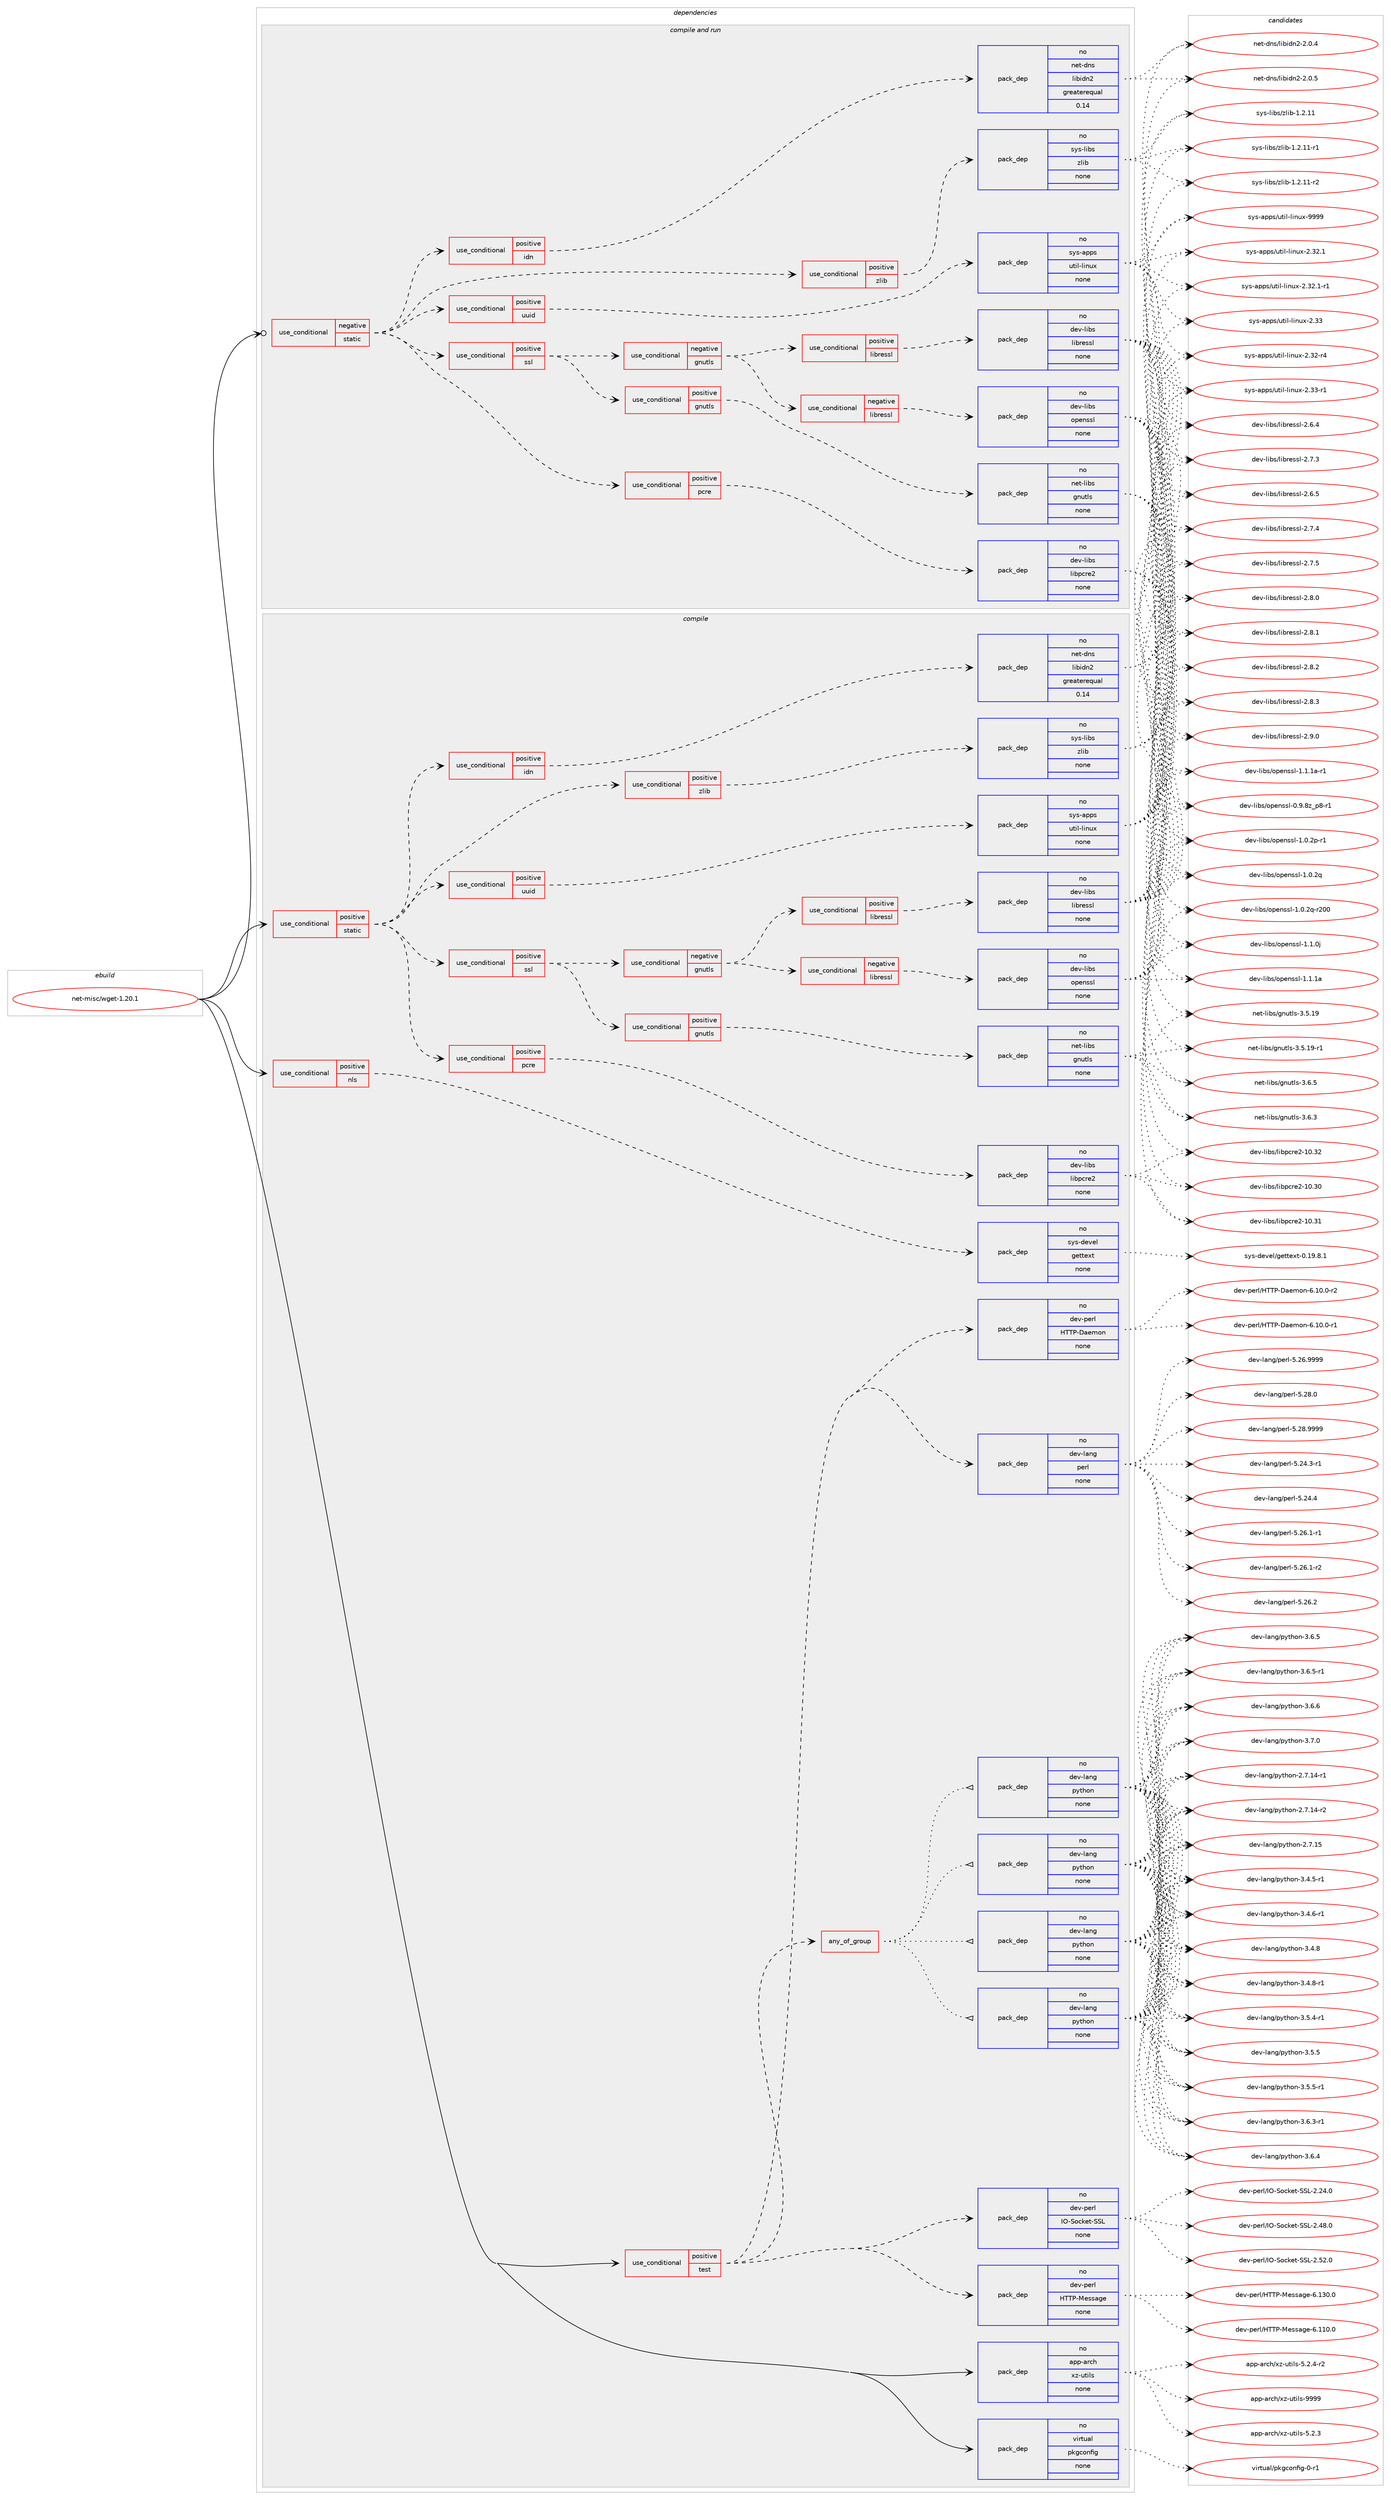 digraph prolog {

# *************
# Graph options
# *************

newrank=true;
concentrate=true;
compound=true;
graph [rankdir=LR,fontname=Helvetica,fontsize=10,ranksep=1.5];#, ranksep=2.5, nodesep=0.2];
edge  [arrowhead=vee];
node  [fontname=Helvetica,fontsize=10];

# **********
# The ebuild
# **********

subgraph cluster_leftcol {
color=gray;
rank=same;
label=<<i>ebuild</i>>;
id [label="net-misc/wget-1.20.1", color=red, width=4, href="../net-misc/wget-1.20.1.svg"];
}

# ****************
# The dependencies
# ****************

subgraph cluster_midcol {
color=gray;
label=<<i>dependencies</i>>;
subgraph cluster_compile {
fillcolor="#eeeeee";
style=filled;
label=<<i>compile</i>>;
subgraph cond1044 {
dependency5247 [label=<<TABLE BORDER="0" CELLBORDER="1" CELLSPACING="0" CELLPADDING="4"><TR><TD ROWSPAN="3" CELLPADDING="10">use_conditional</TD></TR><TR><TD>positive</TD></TR><TR><TD>nls</TD></TR></TABLE>>, shape=none, color=red];
subgraph pack4068 {
dependency5248 [label=<<TABLE BORDER="0" CELLBORDER="1" CELLSPACING="0" CELLPADDING="4" WIDTH="220"><TR><TD ROWSPAN="6" CELLPADDING="30">pack_dep</TD></TR><TR><TD WIDTH="110">no</TD></TR><TR><TD>sys-devel</TD></TR><TR><TD>gettext</TD></TR><TR><TD>none</TD></TR><TR><TD></TD></TR></TABLE>>, shape=none, color=blue];
}
dependency5247:e -> dependency5248:w [weight=20,style="dashed",arrowhead="vee"];
}
id:e -> dependency5247:w [weight=20,style="solid",arrowhead="vee"];
subgraph cond1045 {
dependency5249 [label=<<TABLE BORDER="0" CELLBORDER="1" CELLSPACING="0" CELLPADDING="4"><TR><TD ROWSPAN="3" CELLPADDING="10">use_conditional</TD></TR><TR><TD>positive</TD></TR><TR><TD>static</TD></TR></TABLE>>, shape=none, color=red];
subgraph cond1046 {
dependency5250 [label=<<TABLE BORDER="0" CELLBORDER="1" CELLSPACING="0" CELLPADDING="4"><TR><TD ROWSPAN="3" CELLPADDING="10">use_conditional</TD></TR><TR><TD>positive</TD></TR><TR><TD>idn</TD></TR></TABLE>>, shape=none, color=red];
subgraph pack4069 {
dependency5251 [label=<<TABLE BORDER="0" CELLBORDER="1" CELLSPACING="0" CELLPADDING="4" WIDTH="220"><TR><TD ROWSPAN="6" CELLPADDING="30">pack_dep</TD></TR><TR><TD WIDTH="110">no</TD></TR><TR><TD>net-dns</TD></TR><TR><TD>libidn2</TD></TR><TR><TD>greaterequal</TD></TR><TR><TD>0.14</TD></TR></TABLE>>, shape=none, color=blue];
}
dependency5250:e -> dependency5251:w [weight=20,style="dashed",arrowhead="vee"];
}
dependency5249:e -> dependency5250:w [weight=20,style="dashed",arrowhead="vee"];
subgraph cond1047 {
dependency5252 [label=<<TABLE BORDER="0" CELLBORDER="1" CELLSPACING="0" CELLPADDING="4"><TR><TD ROWSPAN="3" CELLPADDING="10">use_conditional</TD></TR><TR><TD>positive</TD></TR><TR><TD>pcre</TD></TR></TABLE>>, shape=none, color=red];
subgraph pack4070 {
dependency5253 [label=<<TABLE BORDER="0" CELLBORDER="1" CELLSPACING="0" CELLPADDING="4" WIDTH="220"><TR><TD ROWSPAN="6" CELLPADDING="30">pack_dep</TD></TR><TR><TD WIDTH="110">no</TD></TR><TR><TD>dev-libs</TD></TR><TR><TD>libpcre2</TD></TR><TR><TD>none</TD></TR><TR><TD></TD></TR></TABLE>>, shape=none, color=blue];
}
dependency5252:e -> dependency5253:w [weight=20,style="dashed",arrowhead="vee"];
}
dependency5249:e -> dependency5252:w [weight=20,style="dashed",arrowhead="vee"];
subgraph cond1048 {
dependency5254 [label=<<TABLE BORDER="0" CELLBORDER="1" CELLSPACING="0" CELLPADDING="4"><TR><TD ROWSPAN="3" CELLPADDING="10">use_conditional</TD></TR><TR><TD>positive</TD></TR><TR><TD>ssl</TD></TR></TABLE>>, shape=none, color=red];
subgraph cond1049 {
dependency5255 [label=<<TABLE BORDER="0" CELLBORDER="1" CELLSPACING="0" CELLPADDING="4"><TR><TD ROWSPAN="3" CELLPADDING="10">use_conditional</TD></TR><TR><TD>positive</TD></TR><TR><TD>gnutls</TD></TR></TABLE>>, shape=none, color=red];
subgraph pack4071 {
dependency5256 [label=<<TABLE BORDER="0" CELLBORDER="1" CELLSPACING="0" CELLPADDING="4" WIDTH="220"><TR><TD ROWSPAN="6" CELLPADDING="30">pack_dep</TD></TR><TR><TD WIDTH="110">no</TD></TR><TR><TD>net-libs</TD></TR><TR><TD>gnutls</TD></TR><TR><TD>none</TD></TR><TR><TD></TD></TR></TABLE>>, shape=none, color=blue];
}
dependency5255:e -> dependency5256:w [weight=20,style="dashed",arrowhead="vee"];
}
dependency5254:e -> dependency5255:w [weight=20,style="dashed",arrowhead="vee"];
subgraph cond1050 {
dependency5257 [label=<<TABLE BORDER="0" CELLBORDER="1" CELLSPACING="0" CELLPADDING="4"><TR><TD ROWSPAN="3" CELLPADDING="10">use_conditional</TD></TR><TR><TD>negative</TD></TR><TR><TD>gnutls</TD></TR></TABLE>>, shape=none, color=red];
subgraph cond1051 {
dependency5258 [label=<<TABLE BORDER="0" CELLBORDER="1" CELLSPACING="0" CELLPADDING="4"><TR><TD ROWSPAN="3" CELLPADDING="10">use_conditional</TD></TR><TR><TD>negative</TD></TR><TR><TD>libressl</TD></TR></TABLE>>, shape=none, color=red];
subgraph pack4072 {
dependency5259 [label=<<TABLE BORDER="0" CELLBORDER="1" CELLSPACING="0" CELLPADDING="4" WIDTH="220"><TR><TD ROWSPAN="6" CELLPADDING="30">pack_dep</TD></TR><TR><TD WIDTH="110">no</TD></TR><TR><TD>dev-libs</TD></TR><TR><TD>openssl</TD></TR><TR><TD>none</TD></TR><TR><TD></TD></TR></TABLE>>, shape=none, color=blue];
}
dependency5258:e -> dependency5259:w [weight=20,style="dashed",arrowhead="vee"];
}
dependency5257:e -> dependency5258:w [weight=20,style="dashed",arrowhead="vee"];
subgraph cond1052 {
dependency5260 [label=<<TABLE BORDER="0" CELLBORDER="1" CELLSPACING="0" CELLPADDING="4"><TR><TD ROWSPAN="3" CELLPADDING="10">use_conditional</TD></TR><TR><TD>positive</TD></TR><TR><TD>libressl</TD></TR></TABLE>>, shape=none, color=red];
subgraph pack4073 {
dependency5261 [label=<<TABLE BORDER="0" CELLBORDER="1" CELLSPACING="0" CELLPADDING="4" WIDTH="220"><TR><TD ROWSPAN="6" CELLPADDING="30">pack_dep</TD></TR><TR><TD WIDTH="110">no</TD></TR><TR><TD>dev-libs</TD></TR><TR><TD>libressl</TD></TR><TR><TD>none</TD></TR><TR><TD></TD></TR></TABLE>>, shape=none, color=blue];
}
dependency5260:e -> dependency5261:w [weight=20,style="dashed",arrowhead="vee"];
}
dependency5257:e -> dependency5260:w [weight=20,style="dashed",arrowhead="vee"];
}
dependency5254:e -> dependency5257:w [weight=20,style="dashed",arrowhead="vee"];
}
dependency5249:e -> dependency5254:w [weight=20,style="dashed",arrowhead="vee"];
subgraph cond1053 {
dependency5262 [label=<<TABLE BORDER="0" CELLBORDER="1" CELLSPACING="0" CELLPADDING="4"><TR><TD ROWSPAN="3" CELLPADDING="10">use_conditional</TD></TR><TR><TD>positive</TD></TR><TR><TD>uuid</TD></TR></TABLE>>, shape=none, color=red];
subgraph pack4074 {
dependency5263 [label=<<TABLE BORDER="0" CELLBORDER="1" CELLSPACING="0" CELLPADDING="4" WIDTH="220"><TR><TD ROWSPAN="6" CELLPADDING="30">pack_dep</TD></TR><TR><TD WIDTH="110">no</TD></TR><TR><TD>sys-apps</TD></TR><TR><TD>util-linux</TD></TR><TR><TD>none</TD></TR><TR><TD></TD></TR></TABLE>>, shape=none, color=blue];
}
dependency5262:e -> dependency5263:w [weight=20,style="dashed",arrowhead="vee"];
}
dependency5249:e -> dependency5262:w [weight=20,style="dashed",arrowhead="vee"];
subgraph cond1054 {
dependency5264 [label=<<TABLE BORDER="0" CELLBORDER="1" CELLSPACING="0" CELLPADDING="4"><TR><TD ROWSPAN="3" CELLPADDING="10">use_conditional</TD></TR><TR><TD>positive</TD></TR><TR><TD>zlib</TD></TR></TABLE>>, shape=none, color=red];
subgraph pack4075 {
dependency5265 [label=<<TABLE BORDER="0" CELLBORDER="1" CELLSPACING="0" CELLPADDING="4" WIDTH="220"><TR><TD ROWSPAN="6" CELLPADDING="30">pack_dep</TD></TR><TR><TD WIDTH="110">no</TD></TR><TR><TD>sys-libs</TD></TR><TR><TD>zlib</TD></TR><TR><TD>none</TD></TR><TR><TD></TD></TR></TABLE>>, shape=none, color=blue];
}
dependency5264:e -> dependency5265:w [weight=20,style="dashed",arrowhead="vee"];
}
dependency5249:e -> dependency5264:w [weight=20,style="dashed",arrowhead="vee"];
}
id:e -> dependency5249:w [weight=20,style="solid",arrowhead="vee"];
subgraph cond1055 {
dependency5266 [label=<<TABLE BORDER="0" CELLBORDER="1" CELLSPACING="0" CELLPADDING="4"><TR><TD ROWSPAN="3" CELLPADDING="10">use_conditional</TD></TR><TR><TD>positive</TD></TR><TR><TD>test</TD></TR></TABLE>>, shape=none, color=red];
subgraph any131 {
dependency5267 [label=<<TABLE BORDER="0" CELLBORDER="1" CELLSPACING="0" CELLPADDING="4"><TR><TD CELLPADDING="10">any_of_group</TD></TR></TABLE>>, shape=none, color=red];subgraph pack4076 {
dependency5268 [label=<<TABLE BORDER="0" CELLBORDER="1" CELLSPACING="0" CELLPADDING="4" WIDTH="220"><TR><TD ROWSPAN="6" CELLPADDING="30">pack_dep</TD></TR><TR><TD WIDTH="110">no</TD></TR><TR><TD>dev-lang</TD></TR><TR><TD>python</TD></TR><TR><TD>none</TD></TR><TR><TD></TD></TR></TABLE>>, shape=none, color=blue];
}
dependency5267:e -> dependency5268:w [weight=20,style="dotted",arrowhead="oinv"];
subgraph pack4077 {
dependency5269 [label=<<TABLE BORDER="0" CELLBORDER="1" CELLSPACING="0" CELLPADDING="4" WIDTH="220"><TR><TD ROWSPAN="6" CELLPADDING="30">pack_dep</TD></TR><TR><TD WIDTH="110">no</TD></TR><TR><TD>dev-lang</TD></TR><TR><TD>python</TD></TR><TR><TD>none</TD></TR><TR><TD></TD></TR></TABLE>>, shape=none, color=blue];
}
dependency5267:e -> dependency5269:w [weight=20,style="dotted",arrowhead="oinv"];
subgraph pack4078 {
dependency5270 [label=<<TABLE BORDER="0" CELLBORDER="1" CELLSPACING="0" CELLPADDING="4" WIDTH="220"><TR><TD ROWSPAN="6" CELLPADDING="30">pack_dep</TD></TR><TR><TD WIDTH="110">no</TD></TR><TR><TD>dev-lang</TD></TR><TR><TD>python</TD></TR><TR><TD>none</TD></TR><TR><TD></TD></TR></TABLE>>, shape=none, color=blue];
}
dependency5267:e -> dependency5270:w [weight=20,style="dotted",arrowhead="oinv"];
subgraph pack4079 {
dependency5271 [label=<<TABLE BORDER="0" CELLBORDER="1" CELLSPACING="0" CELLPADDING="4" WIDTH="220"><TR><TD ROWSPAN="6" CELLPADDING="30">pack_dep</TD></TR><TR><TD WIDTH="110">no</TD></TR><TR><TD>dev-lang</TD></TR><TR><TD>python</TD></TR><TR><TD>none</TD></TR><TR><TD></TD></TR></TABLE>>, shape=none, color=blue];
}
dependency5267:e -> dependency5271:w [weight=20,style="dotted",arrowhead="oinv"];
}
dependency5266:e -> dependency5267:w [weight=20,style="dashed",arrowhead="vee"];
subgraph pack4080 {
dependency5272 [label=<<TABLE BORDER="0" CELLBORDER="1" CELLSPACING="0" CELLPADDING="4" WIDTH="220"><TR><TD ROWSPAN="6" CELLPADDING="30">pack_dep</TD></TR><TR><TD WIDTH="110">no</TD></TR><TR><TD>dev-lang</TD></TR><TR><TD>perl</TD></TR><TR><TD>none</TD></TR><TR><TD></TD></TR></TABLE>>, shape=none, color=blue];
}
dependency5266:e -> dependency5272:w [weight=20,style="dashed",arrowhead="vee"];
subgraph pack4081 {
dependency5273 [label=<<TABLE BORDER="0" CELLBORDER="1" CELLSPACING="0" CELLPADDING="4" WIDTH="220"><TR><TD ROWSPAN="6" CELLPADDING="30">pack_dep</TD></TR><TR><TD WIDTH="110">no</TD></TR><TR><TD>dev-perl</TD></TR><TR><TD>HTTP-Daemon</TD></TR><TR><TD>none</TD></TR><TR><TD></TD></TR></TABLE>>, shape=none, color=blue];
}
dependency5266:e -> dependency5273:w [weight=20,style="dashed",arrowhead="vee"];
subgraph pack4082 {
dependency5274 [label=<<TABLE BORDER="0" CELLBORDER="1" CELLSPACING="0" CELLPADDING="4" WIDTH="220"><TR><TD ROWSPAN="6" CELLPADDING="30">pack_dep</TD></TR><TR><TD WIDTH="110">no</TD></TR><TR><TD>dev-perl</TD></TR><TR><TD>HTTP-Message</TD></TR><TR><TD>none</TD></TR><TR><TD></TD></TR></TABLE>>, shape=none, color=blue];
}
dependency5266:e -> dependency5274:w [weight=20,style="dashed",arrowhead="vee"];
subgraph pack4083 {
dependency5275 [label=<<TABLE BORDER="0" CELLBORDER="1" CELLSPACING="0" CELLPADDING="4" WIDTH="220"><TR><TD ROWSPAN="6" CELLPADDING="30">pack_dep</TD></TR><TR><TD WIDTH="110">no</TD></TR><TR><TD>dev-perl</TD></TR><TR><TD>IO-Socket-SSL</TD></TR><TR><TD>none</TD></TR><TR><TD></TD></TR></TABLE>>, shape=none, color=blue];
}
dependency5266:e -> dependency5275:w [weight=20,style="dashed",arrowhead="vee"];
}
id:e -> dependency5266:w [weight=20,style="solid",arrowhead="vee"];
subgraph pack4084 {
dependency5276 [label=<<TABLE BORDER="0" CELLBORDER="1" CELLSPACING="0" CELLPADDING="4" WIDTH="220"><TR><TD ROWSPAN="6" CELLPADDING="30">pack_dep</TD></TR><TR><TD WIDTH="110">no</TD></TR><TR><TD>app-arch</TD></TR><TR><TD>xz-utils</TD></TR><TR><TD>none</TD></TR><TR><TD></TD></TR></TABLE>>, shape=none, color=blue];
}
id:e -> dependency5276:w [weight=20,style="solid",arrowhead="vee"];
subgraph pack4085 {
dependency5277 [label=<<TABLE BORDER="0" CELLBORDER="1" CELLSPACING="0" CELLPADDING="4" WIDTH="220"><TR><TD ROWSPAN="6" CELLPADDING="30">pack_dep</TD></TR><TR><TD WIDTH="110">no</TD></TR><TR><TD>virtual</TD></TR><TR><TD>pkgconfig</TD></TR><TR><TD>none</TD></TR><TR><TD></TD></TR></TABLE>>, shape=none, color=blue];
}
id:e -> dependency5277:w [weight=20,style="solid",arrowhead="vee"];
}
subgraph cluster_compileandrun {
fillcolor="#eeeeee";
style=filled;
label=<<i>compile and run</i>>;
subgraph cond1056 {
dependency5278 [label=<<TABLE BORDER="0" CELLBORDER="1" CELLSPACING="0" CELLPADDING="4"><TR><TD ROWSPAN="3" CELLPADDING="10">use_conditional</TD></TR><TR><TD>negative</TD></TR><TR><TD>static</TD></TR></TABLE>>, shape=none, color=red];
subgraph cond1057 {
dependency5279 [label=<<TABLE BORDER="0" CELLBORDER="1" CELLSPACING="0" CELLPADDING="4"><TR><TD ROWSPAN="3" CELLPADDING="10">use_conditional</TD></TR><TR><TD>positive</TD></TR><TR><TD>idn</TD></TR></TABLE>>, shape=none, color=red];
subgraph pack4086 {
dependency5280 [label=<<TABLE BORDER="0" CELLBORDER="1" CELLSPACING="0" CELLPADDING="4" WIDTH="220"><TR><TD ROWSPAN="6" CELLPADDING="30">pack_dep</TD></TR><TR><TD WIDTH="110">no</TD></TR><TR><TD>net-dns</TD></TR><TR><TD>libidn2</TD></TR><TR><TD>greaterequal</TD></TR><TR><TD>0.14</TD></TR></TABLE>>, shape=none, color=blue];
}
dependency5279:e -> dependency5280:w [weight=20,style="dashed",arrowhead="vee"];
}
dependency5278:e -> dependency5279:w [weight=20,style="dashed",arrowhead="vee"];
subgraph cond1058 {
dependency5281 [label=<<TABLE BORDER="0" CELLBORDER="1" CELLSPACING="0" CELLPADDING="4"><TR><TD ROWSPAN="3" CELLPADDING="10">use_conditional</TD></TR><TR><TD>positive</TD></TR><TR><TD>pcre</TD></TR></TABLE>>, shape=none, color=red];
subgraph pack4087 {
dependency5282 [label=<<TABLE BORDER="0" CELLBORDER="1" CELLSPACING="0" CELLPADDING="4" WIDTH="220"><TR><TD ROWSPAN="6" CELLPADDING="30">pack_dep</TD></TR><TR><TD WIDTH="110">no</TD></TR><TR><TD>dev-libs</TD></TR><TR><TD>libpcre2</TD></TR><TR><TD>none</TD></TR><TR><TD></TD></TR></TABLE>>, shape=none, color=blue];
}
dependency5281:e -> dependency5282:w [weight=20,style="dashed",arrowhead="vee"];
}
dependency5278:e -> dependency5281:w [weight=20,style="dashed",arrowhead="vee"];
subgraph cond1059 {
dependency5283 [label=<<TABLE BORDER="0" CELLBORDER="1" CELLSPACING="0" CELLPADDING="4"><TR><TD ROWSPAN="3" CELLPADDING="10">use_conditional</TD></TR><TR><TD>positive</TD></TR><TR><TD>ssl</TD></TR></TABLE>>, shape=none, color=red];
subgraph cond1060 {
dependency5284 [label=<<TABLE BORDER="0" CELLBORDER="1" CELLSPACING="0" CELLPADDING="4"><TR><TD ROWSPAN="3" CELLPADDING="10">use_conditional</TD></TR><TR><TD>positive</TD></TR><TR><TD>gnutls</TD></TR></TABLE>>, shape=none, color=red];
subgraph pack4088 {
dependency5285 [label=<<TABLE BORDER="0" CELLBORDER="1" CELLSPACING="0" CELLPADDING="4" WIDTH="220"><TR><TD ROWSPAN="6" CELLPADDING="30">pack_dep</TD></TR><TR><TD WIDTH="110">no</TD></TR><TR><TD>net-libs</TD></TR><TR><TD>gnutls</TD></TR><TR><TD>none</TD></TR><TR><TD></TD></TR></TABLE>>, shape=none, color=blue];
}
dependency5284:e -> dependency5285:w [weight=20,style="dashed",arrowhead="vee"];
}
dependency5283:e -> dependency5284:w [weight=20,style="dashed",arrowhead="vee"];
subgraph cond1061 {
dependency5286 [label=<<TABLE BORDER="0" CELLBORDER="1" CELLSPACING="0" CELLPADDING="4"><TR><TD ROWSPAN="3" CELLPADDING="10">use_conditional</TD></TR><TR><TD>negative</TD></TR><TR><TD>gnutls</TD></TR></TABLE>>, shape=none, color=red];
subgraph cond1062 {
dependency5287 [label=<<TABLE BORDER="0" CELLBORDER="1" CELLSPACING="0" CELLPADDING="4"><TR><TD ROWSPAN="3" CELLPADDING="10">use_conditional</TD></TR><TR><TD>negative</TD></TR><TR><TD>libressl</TD></TR></TABLE>>, shape=none, color=red];
subgraph pack4089 {
dependency5288 [label=<<TABLE BORDER="0" CELLBORDER="1" CELLSPACING="0" CELLPADDING="4" WIDTH="220"><TR><TD ROWSPAN="6" CELLPADDING="30">pack_dep</TD></TR><TR><TD WIDTH="110">no</TD></TR><TR><TD>dev-libs</TD></TR><TR><TD>openssl</TD></TR><TR><TD>none</TD></TR><TR><TD></TD></TR></TABLE>>, shape=none, color=blue];
}
dependency5287:e -> dependency5288:w [weight=20,style="dashed",arrowhead="vee"];
}
dependency5286:e -> dependency5287:w [weight=20,style="dashed",arrowhead="vee"];
subgraph cond1063 {
dependency5289 [label=<<TABLE BORDER="0" CELLBORDER="1" CELLSPACING="0" CELLPADDING="4"><TR><TD ROWSPAN="3" CELLPADDING="10">use_conditional</TD></TR><TR><TD>positive</TD></TR><TR><TD>libressl</TD></TR></TABLE>>, shape=none, color=red];
subgraph pack4090 {
dependency5290 [label=<<TABLE BORDER="0" CELLBORDER="1" CELLSPACING="0" CELLPADDING="4" WIDTH="220"><TR><TD ROWSPAN="6" CELLPADDING="30">pack_dep</TD></TR><TR><TD WIDTH="110">no</TD></TR><TR><TD>dev-libs</TD></TR><TR><TD>libressl</TD></TR><TR><TD>none</TD></TR><TR><TD></TD></TR></TABLE>>, shape=none, color=blue];
}
dependency5289:e -> dependency5290:w [weight=20,style="dashed",arrowhead="vee"];
}
dependency5286:e -> dependency5289:w [weight=20,style="dashed",arrowhead="vee"];
}
dependency5283:e -> dependency5286:w [weight=20,style="dashed",arrowhead="vee"];
}
dependency5278:e -> dependency5283:w [weight=20,style="dashed",arrowhead="vee"];
subgraph cond1064 {
dependency5291 [label=<<TABLE BORDER="0" CELLBORDER="1" CELLSPACING="0" CELLPADDING="4"><TR><TD ROWSPAN="3" CELLPADDING="10">use_conditional</TD></TR><TR><TD>positive</TD></TR><TR><TD>uuid</TD></TR></TABLE>>, shape=none, color=red];
subgraph pack4091 {
dependency5292 [label=<<TABLE BORDER="0" CELLBORDER="1" CELLSPACING="0" CELLPADDING="4" WIDTH="220"><TR><TD ROWSPAN="6" CELLPADDING="30">pack_dep</TD></TR><TR><TD WIDTH="110">no</TD></TR><TR><TD>sys-apps</TD></TR><TR><TD>util-linux</TD></TR><TR><TD>none</TD></TR><TR><TD></TD></TR></TABLE>>, shape=none, color=blue];
}
dependency5291:e -> dependency5292:w [weight=20,style="dashed",arrowhead="vee"];
}
dependency5278:e -> dependency5291:w [weight=20,style="dashed",arrowhead="vee"];
subgraph cond1065 {
dependency5293 [label=<<TABLE BORDER="0" CELLBORDER="1" CELLSPACING="0" CELLPADDING="4"><TR><TD ROWSPAN="3" CELLPADDING="10">use_conditional</TD></TR><TR><TD>positive</TD></TR><TR><TD>zlib</TD></TR></TABLE>>, shape=none, color=red];
subgraph pack4092 {
dependency5294 [label=<<TABLE BORDER="0" CELLBORDER="1" CELLSPACING="0" CELLPADDING="4" WIDTH="220"><TR><TD ROWSPAN="6" CELLPADDING="30">pack_dep</TD></TR><TR><TD WIDTH="110">no</TD></TR><TR><TD>sys-libs</TD></TR><TR><TD>zlib</TD></TR><TR><TD>none</TD></TR><TR><TD></TD></TR></TABLE>>, shape=none, color=blue];
}
dependency5293:e -> dependency5294:w [weight=20,style="dashed",arrowhead="vee"];
}
dependency5278:e -> dependency5293:w [weight=20,style="dashed",arrowhead="vee"];
}
id:e -> dependency5278:w [weight=20,style="solid",arrowhead="odotvee"];
}
subgraph cluster_run {
fillcolor="#eeeeee";
style=filled;
label=<<i>run</i>>;
}
}

# **************
# The candidates
# **************

subgraph cluster_choices {
rank=same;
color=gray;
label=<<i>candidates</i>>;

subgraph choice4068 {
color=black;
nodesep=1;
choice1151211154510010111810110847103101116116101120116454846495746564649 [label="sys-devel/gettext-0.19.8.1", color=red, width=4,href="../sys-devel/gettext-0.19.8.1.svg"];
dependency5248:e -> choice1151211154510010111810110847103101116116101120116454846495746564649:w [style=dotted,weight="100"];
}
subgraph choice4069 {
color=black;
nodesep=1;
choice11010111645100110115471081059810510011050455046484652 [label="net-dns/libidn2-2.0.4", color=red, width=4,href="../net-dns/libidn2-2.0.4.svg"];
choice11010111645100110115471081059810510011050455046484653 [label="net-dns/libidn2-2.0.5", color=red, width=4,href="../net-dns/libidn2-2.0.5.svg"];
dependency5251:e -> choice11010111645100110115471081059810510011050455046484652:w [style=dotted,weight="100"];
dependency5251:e -> choice11010111645100110115471081059810510011050455046484653:w [style=dotted,weight="100"];
}
subgraph choice4070 {
color=black;
nodesep=1;
choice100101118451081059811547108105981129911410150454948465148 [label="dev-libs/libpcre2-10.30", color=red, width=4,href="../dev-libs/libpcre2-10.30.svg"];
choice100101118451081059811547108105981129911410150454948465149 [label="dev-libs/libpcre2-10.31", color=red, width=4,href="../dev-libs/libpcre2-10.31.svg"];
choice100101118451081059811547108105981129911410150454948465150 [label="dev-libs/libpcre2-10.32", color=red, width=4,href="../dev-libs/libpcre2-10.32.svg"];
dependency5253:e -> choice100101118451081059811547108105981129911410150454948465148:w [style=dotted,weight="100"];
dependency5253:e -> choice100101118451081059811547108105981129911410150454948465149:w [style=dotted,weight="100"];
dependency5253:e -> choice100101118451081059811547108105981129911410150454948465150:w [style=dotted,weight="100"];
}
subgraph choice4071 {
color=black;
nodesep=1;
choice110101116451081059811547103110117116108115455146544651 [label="net-libs/gnutls-3.6.3", color=red, width=4,href="../net-libs/gnutls-3.6.3.svg"];
choice11010111645108105981154710311011711610811545514653464957 [label="net-libs/gnutls-3.5.19", color=red, width=4,href="../net-libs/gnutls-3.5.19.svg"];
choice110101116451081059811547103110117116108115455146534649574511449 [label="net-libs/gnutls-3.5.19-r1", color=red, width=4,href="../net-libs/gnutls-3.5.19-r1.svg"];
choice110101116451081059811547103110117116108115455146544653 [label="net-libs/gnutls-3.6.5", color=red, width=4,href="../net-libs/gnutls-3.6.5.svg"];
dependency5256:e -> choice110101116451081059811547103110117116108115455146544651:w [style=dotted,weight="100"];
dependency5256:e -> choice11010111645108105981154710311011711610811545514653464957:w [style=dotted,weight="100"];
dependency5256:e -> choice110101116451081059811547103110117116108115455146534649574511449:w [style=dotted,weight="100"];
dependency5256:e -> choice110101116451081059811547103110117116108115455146544653:w [style=dotted,weight="100"];
}
subgraph choice4072 {
color=black;
nodesep=1;
choice10010111845108105981154711111210111011511510845484657465612295112564511449 [label="dev-libs/openssl-0.9.8z_p8-r1", color=red, width=4,href="../dev-libs/openssl-0.9.8z_p8-r1.svg"];
choice1001011184510810598115471111121011101151151084549464846501124511449 [label="dev-libs/openssl-1.0.2p-r1", color=red, width=4,href="../dev-libs/openssl-1.0.2p-r1.svg"];
choice100101118451081059811547111112101110115115108454946484650113 [label="dev-libs/openssl-1.0.2q", color=red, width=4,href="../dev-libs/openssl-1.0.2q.svg"];
choice10010111845108105981154711111210111011511510845494648465011345114504848 [label="dev-libs/openssl-1.0.2q-r200", color=red, width=4,href="../dev-libs/openssl-1.0.2q-r200.svg"];
choice100101118451081059811547111112101110115115108454946494648106 [label="dev-libs/openssl-1.1.0j", color=red, width=4,href="../dev-libs/openssl-1.1.0j.svg"];
choice10010111845108105981154711111210111011511510845494649464997 [label="dev-libs/openssl-1.1.1a", color=red, width=4,href="../dev-libs/openssl-1.1.1a.svg"];
choice100101118451081059811547111112101110115115108454946494649974511449 [label="dev-libs/openssl-1.1.1a-r1", color=red, width=4,href="../dev-libs/openssl-1.1.1a-r1.svg"];
dependency5259:e -> choice10010111845108105981154711111210111011511510845484657465612295112564511449:w [style=dotted,weight="100"];
dependency5259:e -> choice1001011184510810598115471111121011101151151084549464846501124511449:w [style=dotted,weight="100"];
dependency5259:e -> choice100101118451081059811547111112101110115115108454946484650113:w [style=dotted,weight="100"];
dependency5259:e -> choice10010111845108105981154711111210111011511510845494648465011345114504848:w [style=dotted,weight="100"];
dependency5259:e -> choice100101118451081059811547111112101110115115108454946494648106:w [style=dotted,weight="100"];
dependency5259:e -> choice10010111845108105981154711111210111011511510845494649464997:w [style=dotted,weight="100"];
dependency5259:e -> choice100101118451081059811547111112101110115115108454946494649974511449:w [style=dotted,weight="100"];
}
subgraph choice4073 {
color=black;
nodesep=1;
choice10010111845108105981154710810598114101115115108455046544652 [label="dev-libs/libressl-2.6.4", color=red, width=4,href="../dev-libs/libressl-2.6.4.svg"];
choice10010111845108105981154710810598114101115115108455046554651 [label="dev-libs/libressl-2.7.3", color=red, width=4,href="../dev-libs/libressl-2.7.3.svg"];
choice10010111845108105981154710810598114101115115108455046544653 [label="dev-libs/libressl-2.6.5", color=red, width=4,href="../dev-libs/libressl-2.6.5.svg"];
choice10010111845108105981154710810598114101115115108455046554652 [label="dev-libs/libressl-2.7.4", color=red, width=4,href="../dev-libs/libressl-2.7.4.svg"];
choice10010111845108105981154710810598114101115115108455046554653 [label="dev-libs/libressl-2.7.5", color=red, width=4,href="../dev-libs/libressl-2.7.5.svg"];
choice10010111845108105981154710810598114101115115108455046564648 [label="dev-libs/libressl-2.8.0", color=red, width=4,href="../dev-libs/libressl-2.8.0.svg"];
choice10010111845108105981154710810598114101115115108455046564649 [label="dev-libs/libressl-2.8.1", color=red, width=4,href="../dev-libs/libressl-2.8.1.svg"];
choice10010111845108105981154710810598114101115115108455046564650 [label="dev-libs/libressl-2.8.2", color=red, width=4,href="../dev-libs/libressl-2.8.2.svg"];
choice10010111845108105981154710810598114101115115108455046564651 [label="dev-libs/libressl-2.8.3", color=red, width=4,href="../dev-libs/libressl-2.8.3.svg"];
choice10010111845108105981154710810598114101115115108455046574648 [label="dev-libs/libressl-2.9.0", color=red, width=4,href="../dev-libs/libressl-2.9.0.svg"];
dependency5261:e -> choice10010111845108105981154710810598114101115115108455046544652:w [style=dotted,weight="100"];
dependency5261:e -> choice10010111845108105981154710810598114101115115108455046554651:w [style=dotted,weight="100"];
dependency5261:e -> choice10010111845108105981154710810598114101115115108455046544653:w [style=dotted,weight="100"];
dependency5261:e -> choice10010111845108105981154710810598114101115115108455046554652:w [style=dotted,weight="100"];
dependency5261:e -> choice10010111845108105981154710810598114101115115108455046554653:w [style=dotted,weight="100"];
dependency5261:e -> choice10010111845108105981154710810598114101115115108455046564648:w [style=dotted,weight="100"];
dependency5261:e -> choice10010111845108105981154710810598114101115115108455046564649:w [style=dotted,weight="100"];
dependency5261:e -> choice10010111845108105981154710810598114101115115108455046564650:w [style=dotted,weight="100"];
dependency5261:e -> choice10010111845108105981154710810598114101115115108455046564651:w [style=dotted,weight="100"];
dependency5261:e -> choice10010111845108105981154710810598114101115115108455046574648:w [style=dotted,weight="100"];
}
subgraph choice4074 {
color=black;
nodesep=1;
choice1151211154597112112115471171161051084510810511011712045504651504649 [label="sys-apps/util-linux-2.32.1", color=red, width=4,href="../sys-apps/util-linux-2.32.1.svg"];
choice11512111545971121121154711711610510845108105110117120455046515046494511449 [label="sys-apps/util-linux-2.32.1-r1", color=red, width=4,href="../sys-apps/util-linux-2.32.1-r1.svg"];
choice115121115459711211211547117116105108451081051101171204550465151 [label="sys-apps/util-linux-2.33", color=red, width=4,href="../sys-apps/util-linux-2.33.svg"];
choice1151211154597112112115471171161051084510810511011712045504651504511452 [label="sys-apps/util-linux-2.32-r4", color=red, width=4,href="../sys-apps/util-linux-2.32-r4.svg"];
choice1151211154597112112115471171161051084510810511011712045504651514511449 [label="sys-apps/util-linux-2.33-r1", color=red, width=4,href="../sys-apps/util-linux-2.33-r1.svg"];
choice115121115459711211211547117116105108451081051101171204557575757 [label="sys-apps/util-linux-9999", color=red, width=4,href="../sys-apps/util-linux-9999.svg"];
dependency5263:e -> choice1151211154597112112115471171161051084510810511011712045504651504649:w [style=dotted,weight="100"];
dependency5263:e -> choice11512111545971121121154711711610510845108105110117120455046515046494511449:w [style=dotted,weight="100"];
dependency5263:e -> choice115121115459711211211547117116105108451081051101171204550465151:w [style=dotted,weight="100"];
dependency5263:e -> choice1151211154597112112115471171161051084510810511011712045504651504511452:w [style=dotted,weight="100"];
dependency5263:e -> choice1151211154597112112115471171161051084510810511011712045504651514511449:w [style=dotted,weight="100"];
dependency5263:e -> choice115121115459711211211547117116105108451081051101171204557575757:w [style=dotted,weight="100"];
}
subgraph choice4075 {
color=black;
nodesep=1;
choice1151211154510810598115471221081059845494650464949 [label="sys-libs/zlib-1.2.11", color=red, width=4,href="../sys-libs/zlib-1.2.11.svg"];
choice11512111545108105981154712210810598454946504649494511449 [label="sys-libs/zlib-1.2.11-r1", color=red, width=4,href="../sys-libs/zlib-1.2.11-r1.svg"];
choice11512111545108105981154712210810598454946504649494511450 [label="sys-libs/zlib-1.2.11-r2", color=red, width=4,href="../sys-libs/zlib-1.2.11-r2.svg"];
dependency5265:e -> choice1151211154510810598115471221081059845494650464949:w [style=dotted,weight="100"];
dependency5265:e -> choice11512111545108105981154712210810598454946504649494511449:w [style=dotted,weight="100"];
dependency5265:e -> choice11512111545108105981154712210810598454946504649494511450:w [style=dotted,weight="100"];
}
subgraph choice4076 {
color=black;
nodesep=1;
choice100101118451089711010347112121116104111110455046554649524511449 [label="dev-lang/python-2.7.14-r1", color=red, width=4,href="../dev-lang/python-2.7.14-r1.svg"];
choice100101118451089711010347112121116104111110455046554649524511450 [label="dev-lang/python-2.7.14-r2", color=red, width=4,href="../dev-lang/python-2.7.14-r2.svg"];
choice10010111845108971101034711212111610411111045504655464953 [label="dev-lang/python-2.7.15", color=red, width=4,href="../dev-lang/python-2.7.15.svg"];
choice1001011184510897110103471121211161041111104551465246534511449 [label="dev-lang/python-3.4.5-r1", color=red, width=4,href="../dev-lang/python-3.4.5-r1.svg"];
choice1001011184510897110103471121211161041111104551465246544511449 [label="dev-lang/python-3.4.6-r1", color=red, width=4,href="../dev-lang/python-3.4.6-r1.svg"];
choice100101118451089711010347112121116104111110455146524656 [label="dev-lang/python-3.4.8", color=red, width=4,href="../dev-lang/python-3.4.8.svg"];
choice1001011184510897110103471121211161041111104551465246564511449 [label="dev-lang/python-3.4.8-r1", color=red, width=4,href="../dev-lang/python-3.4.8-r1.svg"];
choice1001011184510897110103471121211161041111104551465346524511449 [label="dev-lang/python-3.5.4-r1", color=red, width=4,href="../dev-lang/python-3.5.4-r1.svg"];
choice100101118451089711010347112121116104111110455146534653 [label="dev-lang/python-3.5.5", color=red, width=4,href="../dev-lang/python-3.5.5.svg"];
choice1001011184510897110103471121211161041111104551465346534511449 [label="dev-lang/python-3.5.5-r1", color=red, width=4,href="../dev-lang/python-3.5.5-r1.svg"];
choice1001011184510897110103471121211161041111104551465446514511449 [label="dev-lang/python-3.6.3-r1", color=red, width=4,href="../dev-lang/python-3.6.3-r1.svg"];
choice100101118451089711010347112121116104111110455146544652 [label="dev-lang/python-3.6.4", color=red, width=4,href="../dev-lang/python-3.6.4.svg"];
choice100101118451089711010347112121116104111110455146544653 [label="dev-lang/python-3.6.5", color=red, width=4,href="../dev-lang/python-3.6.5.svg"];
choice1001011184510897110103471121211161041111104551465446534511449 [label="dev-lang/python-3.6.5-r1", color=red, width=4,href="../dev-lang/python-3.6.5-r1.svg"];
choice100101118451089711010347112121116104111110455146544654 [label="dev-lang/python-3.6.6", color=red, width=4,href="../dev-lang/python-3.6.6.svg"];
choice100101118451089711010347112121116104111110455146554648 [label="dev-lang/python-3.7.0", color=red, width=4,href="../dev-lang/python-3.7.0.svg"];
dependency5268:e -> choice100101118451089711010347112121116104111110455046554649524511449:w [style=dotted,weight="100"];
dependency5268:e -> choice100101118451089711010347112121116104111110455046554649524511450:w [style=dotted,weight="100"];
dependency5268:e -> choice10010111845108971101034711212111610411111045504655464953:w [style=dotted,weight="100"];
dependency5268:e -> choice1001011184510897110103471121211161041111104551465246534511449:w [style=dotted,weight="100"];
dependency5268:e -> choice1001011184510897110103471121211161041111104551465246544511449:w [style=dotted,weight="100"];
dependency5268:e -> choice100101118451089711010347112121116104111110455146524656:w [style=dotted,weight="100"];
dependency5268:e -> choice1001011184510897110103471121211161041111104551465246564511449:w [style=dotted,weight="100"];
dependency5268:e -> choice1001011184510897110103471121211161041111104551465346524511449:w [style=dotted,weight="100"];
dependency5268:e -> choice100101118451089711010347112121116104111110455146534653:w [style=dotted,weight="100"];
dependency5268:e -> choice1001011184510897110103471121211161041111104551465346534511449:w [style=dotted,weight="100"];
dependency5268:e -> choice1001011184510897110103471121211161041111104551465446514511449:w [style=dotted,weight="100"];
dependency5268:e -> choice100101118451089711010347112121116104111110455146544652:w [style=dotted,weight="100"];
dependency5268:e -> choice100101118451089711010347112121116104111110455146544653:w [style=dotted,weight="100"];
dependency5268:e -> choice1001011184510897110103471121211161041111104551465446534511449:w [style=dotted,weight="100"];
dependency5268:e -> choice100101118451089711010347112121116104111110455146544654:w [style=dotted,weight="100"];
dependency5268:e -> choice100101118451089711010347112121116104111110455146554648:w [style=dotted,weight="100"];
}
subgraph choice4077 {
color=black;
nodesep=1;
choice100101118451089711010347112121116104111110455046554649524511449 [label="dev-lang/python-2.7.14-r1", color=red, width=4,href="../dev-lang/python-2.7.14-r1.svg"];
choice100101118451089711010347112121116104111110455046554649524511450 [label="dev-lang/python-2.7.14-r2", color=red, width=4,href="../dev-lang/python-2.7.14-r2.svg"];
choice10010111845108971101034711212111610411111045504655464953 [label="dev-lang/python-2.7.15", color=red, width=4,href="../dev-lang/python-2.7.15.svg"];
choice1001011184510897110103471121211161041111104551465246534511449 [label="dev-lang/python-3.4.5-r1", color=red, width=4,href="../dev-lang/python-3.4.5-r1.svg"];
choice1001011184510897110103471121211161041111104551465246544511449 [label="dev-lang/python-3.4.6-r1", color=red, width=4,href="../dev-lang/python-3.4.6-r1.svg"];
choice100101118451089711010347112121116104111110455146524656 [label="dev-lang/python-3.4.8", color=red, width=4,href="../dev-lang/python-3.4.8.svg"];
choice1001011184510897110103471121211161041111104551465246564511449 [label="dev-lang/python-3.4.8-r1", color=red, width=4,href="../dev-lang/python-3.4.8-r1.svg"];
choice1001011184510897110103471121211161041111104551465346524511449 [label="dev-lang/python-3.5.4-r1", color=red, width=4,href="../dev-lang/python-3.5.4-r1.svg"];
choice100101118451089711010347112121116104111110455146534653 [label="dev-lang/python-3.5.5", color=red, width=4,href="../dev-lang/python-3.5.5.svg"];
choice1001011184510897110103471121211161041111104551465346534511449 [label="dev-lang/python-3.5.5-r1", color=red, width=4,href="../dev-lang/python-3.5.5-r1.svg"];
choice1001011184510897110103471121211161041111104551465446514511449 [label="dev-lang/python-3.6.3-r1", color=red, width=4,href="../dev-lang/python-3.6.3-r1.svg"];
choice100101118451089711010347112121116104111110455146544652 [label="dev-lang/python-3.6.4", color=red, width=4,href="../dev-lang/python-3.6.4.svg"];
choice100101118451089711010347112121116104111110455146544653 [label="dev-lang/python-3.6.5", color=red, width=4,href="../dev-lang/python-3.6.5.svg"];
choice1001011184510897110103471121211161041111104551465446534511449 [label="dev-lang/python-3.6.5-r1", color=red, width=4,href="../dev-lang/python-3.6.5-r1.svg"];
choice100101118451089711010347112121116104111110455146544654 [label="dev-lang/python-3.6.6", color=red, width=4,href="../dev-lang/python-3.6.6.svg"];
choice100101118451089711010347112121116104111110455146554648 [label="dev-lang/python-3.7.0", color=red, width=4,href="../dev-lang/python-3.7.0.svg"];
dependency5269:e -> choice100101118451089711010347112121116104111110455046554649524511449:w [style=dotted,weight="100"];
dependency5269:e -> choice100101118451089711010347112121116104111110455046554649524511450:w [style=dotted,weight="100"];
dependency5269:e -> choice10010111845108971101034711212111610411111045504655464953:w [style=dotted,weight="100"];
dependency5269:e -> choice1001011184510897110103471121211161041111104551465246534511449:w [style=dotted,weight="100"];
dependency5269:e -> choice1001011184510897110103471121211161041111104551465246544511449:w [style=dotted,weight="100"];
dependency5269:e -> choice100101118451089711010347112121116104111110455146524656:w [style=dotted,weight="100"];
dependency5269:e -> choice1001011184510897110103471121211161041111104551465246564511449:w [style=dotted,weight="100"];
dependency5269:e -> choice1001011184510897110103471121211161041111104551465346524511449:w [style=dotted,weight="100"];
dependency5269:e -> choice100101118451089711010347112121116104111110455146534653:w [style=dotted,weight="100"];
dependency5269:e -> choice1001011184510897110103471121211161041111104551465346534511449:w [style=dotted,weight="100"];
dependency5269:e -> choice1001011184510897110103471121211161041111104551465446514511449:w [style=dotted,weight="100"];
dependency5269:e -> choice100101118451089711010347112121116104111110455146544652:w [style=dotted,weight="100"];
dependency5269:e -> choice100101118451089711010347112121116104111110455146544653:w [style=dotted,weight="100"];
dependency5269:e -> choice1001011184510897110103471121211161041111104551465446534511449:w [style=dotted,weight="100"];
dependency5269:e -> choice100101118451089711010347112121116104111110455146544654:w [style=dotted,weight="100"];
dependency5269:e -> choice100101118451089711010347112121116104111110455146554648:w [style=dotted,weight="100"];
}
subgraph choice4078 {
color=black;
nodesep=1;
choice100101118451089711010347112121116104111110455046554649524511449 [label="dev-lang/python-2.7.14-r1", color=red, width=4,href="../dev-lang/python-2.7.14-r1.svg"];
choice100101118451089711010347112121116104111110455046554649524511450 [label="dev-lang/python-2.7.14-r2", color=red, width=4,href="../dev-lang/python-2.7.14-r2.svg"];
choice10010111845108971101034711212111610411111045504655464953 [label="dev-lang/python-2.7.15", color=red, width=4,href="../dev-lang/python-2.7.15.svg"];
choice1001011184510897110103471121211161041111104551465246534511449 [label="dev-lang/python-3.4.5-r1", color=red, width=4,href="../dev-lang/python-3.4.5-r1.svg"];
choice1001011184510897110103471121211161041111104551465246544511449 [label="dev-lang/python-3.4.6-r1", color=red, width=4,href="../dev-lang/python-3.4.6-r1.svg"];
choice100101118451089711010347112121116104111110455146524656 [label="dev-lang/python-3.4.8", color=red, width=4,href="../dev-lang/python-3.4.8.svg"];
choice1001011184510897110103471121211161041111104551465246564511449 [label="dev-lang/python-3.4.8-r1", color=red, width=4,href="../dev-lang/python-3.4.8-r1.svg"];
choice1001011184510897110103471121211161041111104551465346524511449 [label="dev-lang/python-3.5.4-r1", color=red, width=4,href="../dev-lang/python-3.5.4-r1.svg"];
choice100101118451089711010347112121116104111110455146534653 [label="dev-lang/python-3.5.5", color=red, width=4,href="../dev-lang/python-3.5.5.svg"];
choice1001011184510897110103471121211161041111104551465346534511449 [label="dev-lang/python-3.5.5-r1", color=red, width=4,href="../dev-lang/python-3.5.5-r1.svg"];
choice1001011184510897110103471121211161041111104551465446514511449 [label="dev-lang/python-3.6.3-r1", color=red, width=4,href="../dev-lang/python-3.6.3-r1.svg"];
choice100101118451089711010347112121116104111110455146544652 [label="dev-lang/python-3.6.4", color=red, width=4,href="../dev-lang/python-3.6.4.svg"];
choice100101118451089711010347112121116104111110455146544653 [label="dev-lang/python-3.6.5", color=red, width=4,href="../dev-lang/python-3.6.5.svg"];
choice1001011184510897110103471121211161041111104551465446534511449 [label="dev-lang/python-3.6.5-r1", color=red, width=4,href="../dev-lang/python-3.6.5-r1.svg"];
choice100101118451089711010347112121116104111110455146544654 [label="dev-lang/python-3.6.6", color=red, width=4,href="../dev-lang/python-3.6.6.svg"];
choice100101118451089711010347112121116104111110455146554648 [label="dev-lang/python-3.7.0", color=red, width=4,href="../dev-lang/python-3.7.0.svg"];
dependency5270:e -> choice100101118451089711010347112121116104111110455046554649524511449:w [style=dotted,weight="100"];
dependency5270:e -> choice100101118451089711010347112121116104111110455046554649524511450:w [style=dotted,weight="100"];
dependency5270:e -> choice10010111845108971101034711212111610411111045504655464953:w [style=dotted,weight="100"];
dependency5270:e -> choice1001011184510897110103471121211161041111104551465246534511449:w [style=dotted,weight="100"];
dependency5270:e -> choice1001011184510897110103471121211161041111104551465246544511449:w [style=dotted,weight="100"];
dependency5270:e -> choice100101118451089711010347112121116104111110455146524656:w [style=dotted,weight="100"];
dependency5270:e -> choice1001011184510897110103471121211161041111104551465246564511449:w [style=dotted,weight="100"];
dependency5270:e -> choice1001011184510897110103471121211161041111104551465346524511449:w [style=dotted,weight="100"];
dependency5270:e -> choice100101118451089711010347112121116104111110455146534653:w [style=dotted,weight="100"];
dependency5270:e -> choice1001011184510897110103471121211161041111104551465346534511449:w [style=dotted,weight="100"];
dependency5270:e -> choice1001011184510897110103471121211161041111104551465446514511449:w [style=dotted,weight="100"];
dependency5270:e -> choice100101118451089711010347112121116104111110455146544652:w [style=dotted,weight="100"];
dependency5270:e -> choice100101118451089711010347112121116104111110455146544653:w [style=dotted,weight="100"];
dependency5270:e -> choice1001011184510897110103471121211161041111104551465446534511449:w [style=dotted,weight="100"];
dependency5270:e -> choice100101118451089711010347112121116104111110455146544654:w [style=dotted,weight="100"];
dependency5270:e -> choice100101118451089711010347112121116104111110455146554648:w [style=dotted,weight="100"];
}
subgraph choice4079 {
color=black;
nodesep=1;
choice100101118451089711010347112121116104111110455046554649524511449 [label="dev-lang/python-2.7.14-r1", color=red, width=4,href="../dev-lang/python-2.7.14-r1.svg"];
choice100101118451089711010347112121116104111110455046554649524511450 [label="dev-lang/python-2.7.14-r2", color=red, width=4,href="../dev-lang/python-2.7.14-r2.svg"];
choice10010111845108971101034711212111610411111045504655464953 [label="dev-lang/python-2.7.15", color=red, width=4,href="../dev-lang/python-2.7.15.svg"];
choice1001011184510897110103471121211161041111104551465246534511449 [label="dev-lang/python-3.4.5-r1", color=red, width=4,href="../dev-lang/python-3.4.5-r1.svg"];
choice1001011184510897110103471121211161041111104551465246544511449 [label="dev-lang/python-3.4.6-r1", color=red, width=4,href="../dev-lang/python-3.4.6-r1.svg"];
choice100101118451089711010347112121116104111110455146524656 [label="dev-lang/python-3.4.8", color=red, width=4,href="../dev-lang/python-3.4.8.svg"];
choice1001011184510897110103471121211161041111104551465246564511449 [label="dev-lang/python-3.4.8-r1", color=red, width=4,href="../dev-lang/python-3.4.8-r1.svg"];
choice1001011184510897110103471121211161041111104551465346524511449 [label="dev-lang/python-3.5.4-r1", color=red, width=4,href="../dev-lang/python-3.5.4-r1.svg"];
choice100101118451089711010347112121116104111110455146534653 [label="dev-lang/python-3.5.5", color=red, width=4,href="../dev-lang/python-3.5.5.svg"];
choice1001011184510897110103471121211161041111104551465346534511449 [label="dev-lang/python-3.5.5-r1", color=red, width=4,href="../dev-lang/python-3.5.5-r1.svg"];
choice1001011184510897110103471121211161041111104551465446514511449 [label="dev-lang/python-3.6.3-r1", color=red, width=4,href="../dev-lang/python-3.6.3-r1.svg"];
choice100101118451089711010347112121116104111110455146544652 [label="dev-lang/python-3.6.4", color=red, width=4,href="../dev-lang/python-3.6.4.svg"];
choice100101118451089711010347112121116104111110455146544653 [label="dev-lang/python-3.6.5", color=red, width=4,href="../dev-lang/python-3.6.5.svg"];
choice1001011184510897110103471121211161041111104551465446534511449 [label="dev-lang/python-3.6.5-r1", color=red, width=4,href="../dev-lang/python-3.6.5-r1.svg"];
choice100101118451089711010347112121116104111110455146544654 [label="dev-lang/python-3.6.6", color=red, width=4,href="../dev-lang/python-3.6.6.svg"];
choice100101118451089711010347112121116104111110455146554648 [label="dev-lang/python-3.7.0", color=red, width=4,href="../dev-lang/python-3.7.0.svg"];
dependency5271:e -> choice100101118451089711010347112121116104111110455046554649524511449:w [style=dotted,weight="100"];
dependency5271:e -> choice100101118451089711010347112121116104111110455046554649524511450:w [style=dotted,weight="100"];
dependency5271:e -> choice10010111845108971101034711212111610411111045504655464953:w [style=dotted,weight="100"];
dependency5271:e -> choice1001011184510897110103471121211161041111104551465246534511449:w [style=dotted,weight="100"];
dependency5271:e -> choice1001011184510897110103471121211161041111104551465246544511449:w [style=dotted,weight="100"];
dependency5271:e -> choice100101118451089711010347112121116104111110455146524656:w [style=dotted,weight="100"];
dependency5271:e -> choice1001011184510897110103471121211161041111104551465246564511449:w [style=dotted,weight="100"];
dependency5271:e -> choice1001011184510897110103471121211161041111104551465346524511449:w [style=dotted,weight="100"];
dependency5271:e -> choice100101118451089711010347112121116104111110455146534653:w [style=dotted,weight="100"];
dependency5271:e -> choice1001011184510897110103471121211161041111104551465346534511449:w [style=dotted,weight="100"];
dependency5271:e -> choice1001011184510897110103471121211161041111104551465446514511449:w [style=dotted,weight="100"];
dependency5271:e -> choice100101118451089711010347112121116104111110455146544652:w [style=dotted,weight="100"];
dependency5271:e -> choice100101118451089711010347112121116104111110455146544653:w [style=dotted,weight="100"];
dependency5271:e -> choice1001011184510897110103471121211161041111104551465446534511449:w [style=dotted,weight="100"];
dependency5271:e -> choice100101118451089711010347112121116104111110455146544654:w [style=dotted,weight="100"];
dependency5271:e -> choice100101118451089711010347112121116104111110455146554648:w [style=dotted,weight="100"];
}
subgraph choice4080 {
color=black;
nodesep=1;
choice100101118451089711010347112101114108455346505246514511449 [label="dev-lang/perl-5.24.3-r1", color=red, width=4,href="../dev-lang/perl-5.24.3-r1.svg"];
choice10010111845108971101034711210111410845534650524652 [label="dev-lang/perl-5.24.4", color=red, width=4,href="../dev-lang/perl-5.24.4.svg"];
choice100101118451089711010347112101114108455346505446494511449 [label="dev-lang/perl-5.26.1-r1", color=red, width=4,href="../dev-lang/perl-5.26.1-r1.svg"];
choice100101118451089711010347112101114108455346505446494511450 [label="dev-lang/perl-5.26.1-r2", color=red, width=4,href="../dev-lang/perl-5.26.1-r2.svg"];
choice10010111845108971101034711210111410845534650544650 [label="dev-lang/perl-5.26.2", color=red, width=4,href="../dev-lang/perl-5.26.2.svg"];
choice10010111845108971101034711210111410845534650544657575757 [label="dev-lang/perl-5.26.9999", color=red, width=4,href="../dev-lang/perl-5.26.9999.svg"];
choice10010111845108971101034711210111410845534650564648 [label="dev-lang/perl-5.28.0", color=red, width=4,href="../dev-lang/perl-5.28.0.svg"];
choice10010111845108971101034711210111410845534650564657575757 [label="dev-lang/perl-5.28.9999", color=red, width=4,href="../dev-lang/perl-5.28.9999.svg"];
dependency5272:e -> choice100101118451089711010347112101114108455346505246514511449:w [style=dotted,weight="100"];
dependency5272:e -> choice10010111845108971101034711210111410845534650524652:w [style=dotted,weight="100"];
dependency5272:e -> choice100101118451089711010347112101114108455346505446494511449:w [style=dotted,weight="100"];
dependency5272:e -> choice100101118451089711010347112101114108455346505446494511450:w [style=dotted,weight="100"];
dependency5272:e -> choice10010111845108971101034711210111410845534650544650:w [style=dotted,weight="100"];
dependency5272:e -> choice10010111845108971101034711210111410845534650544657575757:w [style=dotted,weight="100"];
dependency5272:e -> choice10010111845108971101034711210111410845534650564648:w [style=dotted,weight="100"];
dependency5272:e -> choice10010111845108971101034711210111410845534650564657575757:w [style=dotted,weight="100"];
}
subgraph choice4081 {
color=black;
nodesep=1;
choice100101118451121011141084772848480456897101109111110455446494846484511449 [label="dev-perl/HTTP-Daemon-6.10.0-r1", color=red, width=4,href="../dev-perl/HTTP-Daemon-6.10.0-r1.svg"];
choice100101118451121011141084772848480456897101109111110455446494846484511450 [label="dev-perl/HTTP-Daemon-6.10.0-r2", color=red, width=4,href="../dev-perl/HTTP-Daemon-6.10.0-r2.svg"];
dependency5273:e -> choice100101118451121011141084772848480456897101109111110455446494846484511449:w [style=dotted,weight="100"];
dependency5273:e -> choice100101118451121011141084772848480456897101109111110455446494846484511450:w [style=dotted,weight="100"];
}
subgraph choice4082 {
color=black;
nodesep=1;
choice1001011184511210111410847728484804577101115115971031014554464949484648 [label="dev-perl/HTTP-Message-6.110.0", color=red, width=4,href="../dev-perl/HTTP-Message-6.110.0.svg"];
choice1001011184511210111410847728484804577101115115971031014554464951484648 [label="dev-perl/HTTP-Message-6.130.0", color=red, width=4,href="../dev-perl/HTTP-Message-6.130.0.svg"];
dependency5274:e -> choice1001011184511210111410847728484804577101115115971031014554464949484648:w [style=dotted,weight="100"];
dependency5274:e -> choice1001011184511210111410847728484804577101115115971031014554464951484648:w [style=dotted,weight="100"];
}
subgraph choice4083 {
color=black;
nodesep=1;
choice100101118451121011141084773794583111991071011164583837645504650524648 [label="dev-perl/IO-Socket-SSL-2.24.0", color=red, width=4,href="../dev-perl/IO-Socket-SSL-2.24.0.svg"];
choice100101118451121011141084773794583111991071011164583837645504652564648 [label="dev-perl/IO-Socket-SSL-2.48.0", color=red, width=4,href="../dev-perl/IO-Socket-SSL-2.48.0.svg"];
choice100101118451121011141084773794583111991071011164583837645504653504648 [label="dev-perl/IO-Socket-SSL-2.52.0", color=red, width=4,href="../dev-perl/IO-Socket-SSL-2.52.0.svg"];
dependency5275:e -> choice100101118451121011141084773794583111991071011164583837645504650524648:w [style=dotted,weight="100"];
dependency5275:e -> choice100101118451121011141084773794583111991071011164583837645504652564648:w [style=dotted,weight="100"];
dependency5275:e -> choice100101118451121011141084773794583111991071011164583837645504653504648:w [style=dotted,weight="100"];
}
subgraph choice4084 {
color=black;
nodesep=1;
choice971121124597114991044712012245117116105108115455346504651 [label="app-arch/xz-utils-5.2.3", color=red, width=4,href="../app-arch/xz-utils-5.2.3.svg"];
choice9711211245971149910447120122451171161051081154553465046524511450 [label="app-arch/xz-utils-5.2.4-r2", color=red, width=4,href="../app-arch/xz-utils-5.2.4-r2.svg"];
choice9711211245971149910447120122451171161051081154557575757 [label="app-arch/xz-utils-9999", color=red, width=4,href="../app-arch/xz-utils-9999.svg"];
dependency5276:e -> choice971121124597114991044712012245117116105108115455346504651:w [style=dotted,weight="100"];
dependency5276:e -> choice9711211245971149910447120122451171161051081154553465046524511450:w [style=dotted,weight="100"];
dependency5276:e -> choice9711211245971149910447120122451171161051081154557575757:w [style=dotted,weight="100"];
}
subgraph choice4085 {
color=black;
nodesep=1;
choice11810511411611797108471121071039911111010210510345484511449 [label="virtual/pkgconfig-0-r1", color=red, width=4,href="../virtual/pkgconfig-0-r1.svg"];
dependency5277:e -> choice11810511411611797108471121071039911111010210510345484511449:w [style=dotted,weight="100"];
}
subgraph choice4086 {
color=black;
nodesep=1;
choice11010111645100110115471081059810510011050455046484652 [label="net-dns/libidn2-2.0.4", color=red, width=4,href="../net-dns/libidn2-2.0.4.svg"];
choice11010111645100110115471081059810510011050455046484653 [label="net-dns/libidn2-2.0.5", color=red, width=4,href="../net-dns/libidn2-2.0.5.svg"];
dependency5280:e -> choice11010111645100110115471081059810510011050455046484652:w [style=dotted,weight="100"];
dependency5280:e -> choice11010111645100110115471081059810510011050455046484653:w [style=dotted,weight="100"];
}
subgraph choice4087 {
color=black;
nodesep=1;
choice100101118451081059811547108105981129911410150454948465148 [label="dev-libs/libpcre2-10.30", color=red, width=4,href="../dev-libs/libpcre2-10.30.svg"];
choice100101118451081059811547108105981129911410150454948465149 [label="dev-libs/libpcre2-10.31", color=red, width=4,href="../dev-libs/libpcre2-10.31.svg"];
choice100101118451081059811547108105981129911410150454948465150 [label="dev-libs/libpcre2-10.32", color=red, width=4,href="../dev-libs/libpcre2-10.32.svg"];
dependency5282:e -> choice100101118451081059811547108105981129911410150454948465148:w [style=dotted,weight="100"];
dependency5282:e -> choice100101118451081059811547108105981129911410150454948465149:w [style=dotted,weight="100"];
dependency5282:e -> choice100101118451081059811547108105981129911410150454948465150:w [style=dotted,weight="100"];
}
subgraph choice4088 {
color=black;
nodesep=1;
choice110101116451081059811547103110117116108115455146544651 [label="net-libs/gnutls-3.6.3", color=red, width=4,href="../net-libs/gnutls-3.6.3.svg"];
choice11010111645108105981154710311011711610811545514653464957 [label="net-libs/gnutls-3.5.19", color=red, width=4,href="../net-libs/gnutls-3.5.19.svg"];
choice110101116451081059811547103110117116108115455146534649574511449 [label="net-libs/gnutls-3.5.19-r1", color=red, width=4,href="../net-libs/gnutls-3.5.19-r1.svg"];
choice110101116451081059811547103110117116108115455146544653 [label="net-libs/gnutls-3.6.5", color=red, width=4,href="../net-libs/gnutls-3.6.5.svg"];
dependency5285:e -> choice110101116451081059811547103110117116108115455146544651:w [style=dotted,weight="100"];
dependency5285:e -> choice11010111645108105981154710311011711610811545514653464957:w [style=dotted,weight="100"];
dependency5285:e -> choice110101116451081059811547103110117116108115455146534649574511449:w [style=dotted,weight="100"];
dependency5285:e -> choice110101116451081059811547103110117116108115455146544653:w [style=dotted,weight="100"];
}
subgraph choice4089 {
color=black;
nodesep=1;
choice10010111845108105981154711111210111011511510845484657465612295112564511449 [label="dev-libs/openssl-0.9.8z_p8-r1", color=red, width=4,href="../dev-libs/openssl-0.9.8z_p8-r1.svg"];
choice1001011184510810598115471111121011101151151084549464846501124511449 [label="dev-libs/openssl-1.0.2p-r1", color=red, width=4,href="../dev-libs/openssl-1.0.2p-r1.svg"];
choice100101118451081059811547111112101110115115108454946484650113 [label="dev-libs/openssl-1.0.2q", color=red, width=4,href="../dev-libs/openssl-1.0.2q.svg"];
choice10010111845108105981154711111210111011511510845494648465011345114504848 [label="dev-libs/openssl-1.0.2q-r200", color=red, width=4,href="../dev-libs/openssl-1.0.2q-r200.svg"];
choice100101118451081059811547111112101110115115108454946494648106 [label="dev-libs/openssl-1.1.0j", color=red, width=4,href="../dev-libs/openssl-1.1.0j.svg"];
choice10010111845108105981154711111210111011511510845494649464997 [label="dev-libs/openssl-1.1.1a", color=red, width=4,href="../dev-libs/openssl-1.1.1a.svg"];
choice100101118451081059811547111112101110115115108454946494649974511449 [label="dev-libs/openssl-1.1.1a-r1", color=red, width=4,href="../dev-libs/openssl-1.1.1a-r1.svg"];
dependency5288:e -> choice10010111845108105981154711111210111011511510845484657465612295112564511449:w [style=dotted,weight="100"];
dependency5288:e -> choice1001011184510810598115471111121011101151151084549464846501124511449:w [style=dotted,weight="100"];
dependency5288:e -> choice100101118451081059811547111112101110115115108454946484650113:w [style=dotted,weight="100"];
dependency5288:e -> choice10010111845108105981154711111210111011511510845494648465011345114504848:w [style=dotted,weight="100"];
dependency5288:e -> choice100101118451081059811547111112101110115115108454946494648106:w [style=dotted,weight="100"];
dependency5288:e -> choice10010111845108105981154711111210111011511510845494649464997:w [style=dotted,weight="100"];
dependency5288:e -> choice100101118451081059811547111112101110115115108454946494649974511449:w [style=dotted,weight="100"];
}
subgraph choice4090 {
color=black;
nodesep=1;
choice10010111845108105981154710810598114101115115108455046544652 [label="dev-libs/libressl-2.6.4", color=red, width=4,href="../dev-libs/libressl-2.6.4.svg"];
choice10010111845108105981154710810598114101115115108455046554651 [label="dev-libs/libressl-2.7.3", color=red, width=4,href="../dev-libs/libressl-2.7.3.svg"];
choice10010111845108105981154710810598114101115115108455046544653 [label="dev-libs/libressl-2.6.5", color=red, width=4,href="../dev-libs/libressl-2.6.5.svg"];
choice10010111845108105981154710810598114101115115108455046554652 [label="dev-libs/libressl-2.7.4", color=red, width=4,href="../dev-libs/libressl-2.7.4.svg"];
choice10010111845108105981154710810598114101115115108455046554653 [label="dev-libs/libressl-2.7.5", color=red, width=4,href="../dev-libs/libressl-2.7.5.svg"];
choice10010111845108105981154710810598114101115115108455046564648 [label="dev-libs/libressl-2.8.0", color=red, width=4,href="../dev-libs/libressl-2.8.0.svg"];
choice10010111845108105981154710810598114101115115108455046564649 [label="dev-libs/libressl-2.8.1", color=red, width=4,href="../dev-libs/libressl-2.8.1.svg"];
choice10010111845108105981154710810598114101115115108455046564650 [label="dev-libs/libressl-2.8.2", color=red, width=4,href="../dev-libs/libressl-2.8.2.svg"];
choice10010111845108105981154710810598114101115115108455046564651 [label="dev-libs/libressl-2.8.3", color=red, width=4,href="../dev-libs/libressl-2.8.3.svg"];
choice10010111845108105981154710810598114101115115108455046574648 [label="dev-libs/libressl-2.9.0", color=red, width=4,href="../dev-libs/libressl-2.9.0.svg"];
dependency5290:e -> choice10010111845108105981154710810598114101115115108455046544652:w [style=dotted,weight="100"];
dependency5290:e -> choice10010111845108105981154710810598114101115115108455046554651:w [style=dotted,weight="100"];
dependency5290:e -> choice10010111845108105981154710810598114101115115108455046544653:w [style=dotted,weight="100"];
dependency5290:e -> choice10010111845108105981154710810598114101115115108455046554652:w [style=dotted,weight="100"];
dependency5290:e -> choice10010111845108105981154710810598114101115115108455046554653:w [style=dotted,weight="100"];
dependency5290:e -> choice10010111845108105981154710810598114101115115108455046564648:w [style=dotted,weight="100"];
dependency5290:e -> choice10010111845108105981154710810598114101115115108455046564649:w [style=dotted,weight="100"];
dependency5290:e -> choice10010111845108105981154710810598114101115115108455046564650:w [style=dotted,weight="100"];
dependency5290:e -> choice10010111845108105981154710810598114101115115108455046564651:w [style=dotted,weight="100"];
dependency5290:e -> choice10010111845108105981154710810598114101115115108455046574648:w [style=dotted,weight="100"];
}
subgraph choice4091 {
color=black;
nodesep=1;
choice1151211154597112112115471171161051084510810511011712045504651504649 [label="sys-apps/util-linux-2.32.1", color=red, width=4,href="../sys-apps/util-linux-2.32.1.svg"];
choice11512111545971121121154711711610510845108105110117120455046515046494511449 [label="sys-apps/util-linux-2.32.1-r1", color=red, width=4,href="../sys-apps/util-linux-2.32.1-r1.svg"];
choice115121115459711211211547117116105108451081051101171204550465151 [label="sys-apps/util-linux-2.33", color=red, width=4,href="../sys-apps/util-linux-2.33.svg"];
choice1151211154597112112115471171161051084510810511011712045504651504511452 [label="sys-apps/util-linux-2.32-r4", color=red, width=4,href="../sys-apps/util-linux-2.32-r4.svg"];
choice1151211154597112112115471171161051084510810511011712045504651514511449 [label="sys-apps/util-linux-2.33-r1", color=red, width=4,href="../sys-apps/util-linux-2.33-r1.svg"];
choice115121115459711211211547117116105108451081051101171204557575757 [label="sys-apps/util-linux-9999", color=red, width=4,href="../sys-apps/util-linux-9999.svg"];
dependency5292:e -> choice1151211154597112112115471171161051084510810511011712045504651504649:w [style=dotted,weight="100"];
dependency5292:e -> choice11512111545971121121154711711610510845108105110117120455046515046494511449:w [style=dotted,weight="100"];
dependency5292:e -> choice115121115459711211211547117116105108451081051101171204550465151:w [style=dotted,weight="100"];
dependency5292:e -> choice1151211154597112112115471171161051084510810511011712045504651504511452:w [style=dotted,weight="100"];
dependency5292:e -> choice1151211154597112112115471171161051084510810511011712045504651514511449:w [style=dotted,weight="100"];
dependency5292:e -> choice115121115459711211211547117116105108451081051101171204557575757:w [style=dotted,weight="100"];
}
subgraph choice4092 {
color=black;
nodesep=1;
choice1151211154510810598115471221081059845494650464949 [label="sys-libs/zlib-1.2.11", color=red, width=4,href="../sys-libs/zlib-1.2.11.svg"];
choice11512111545108105981154712210810598454946504649494511449 [label="sys-libs/zlib-1.2.11-r1", color=red, width=4,href="../sys-libs/zlib-1.2.11-r1.svg"];
choice11512111545108105981154712210810598454946504649494511450 [label="sys-libs/zlib-1.2.11-r2", color=red, width=4,href="../sys-libs/zlib-1.2.11-r2.svg"];
dependency5294:e -> choice1151211154510810598115471221081059845494650464949:w [style=dotted,weight="100"];
dependency5294:e -> choice11512111545108105981154712210810598454946504649494511449:w [style=dotted,weight="100"];
dependency5294:e -> choice11512111545108105981154712210810598454946504649494511450:w [style=dotted,weight="100"];
}
}

}
